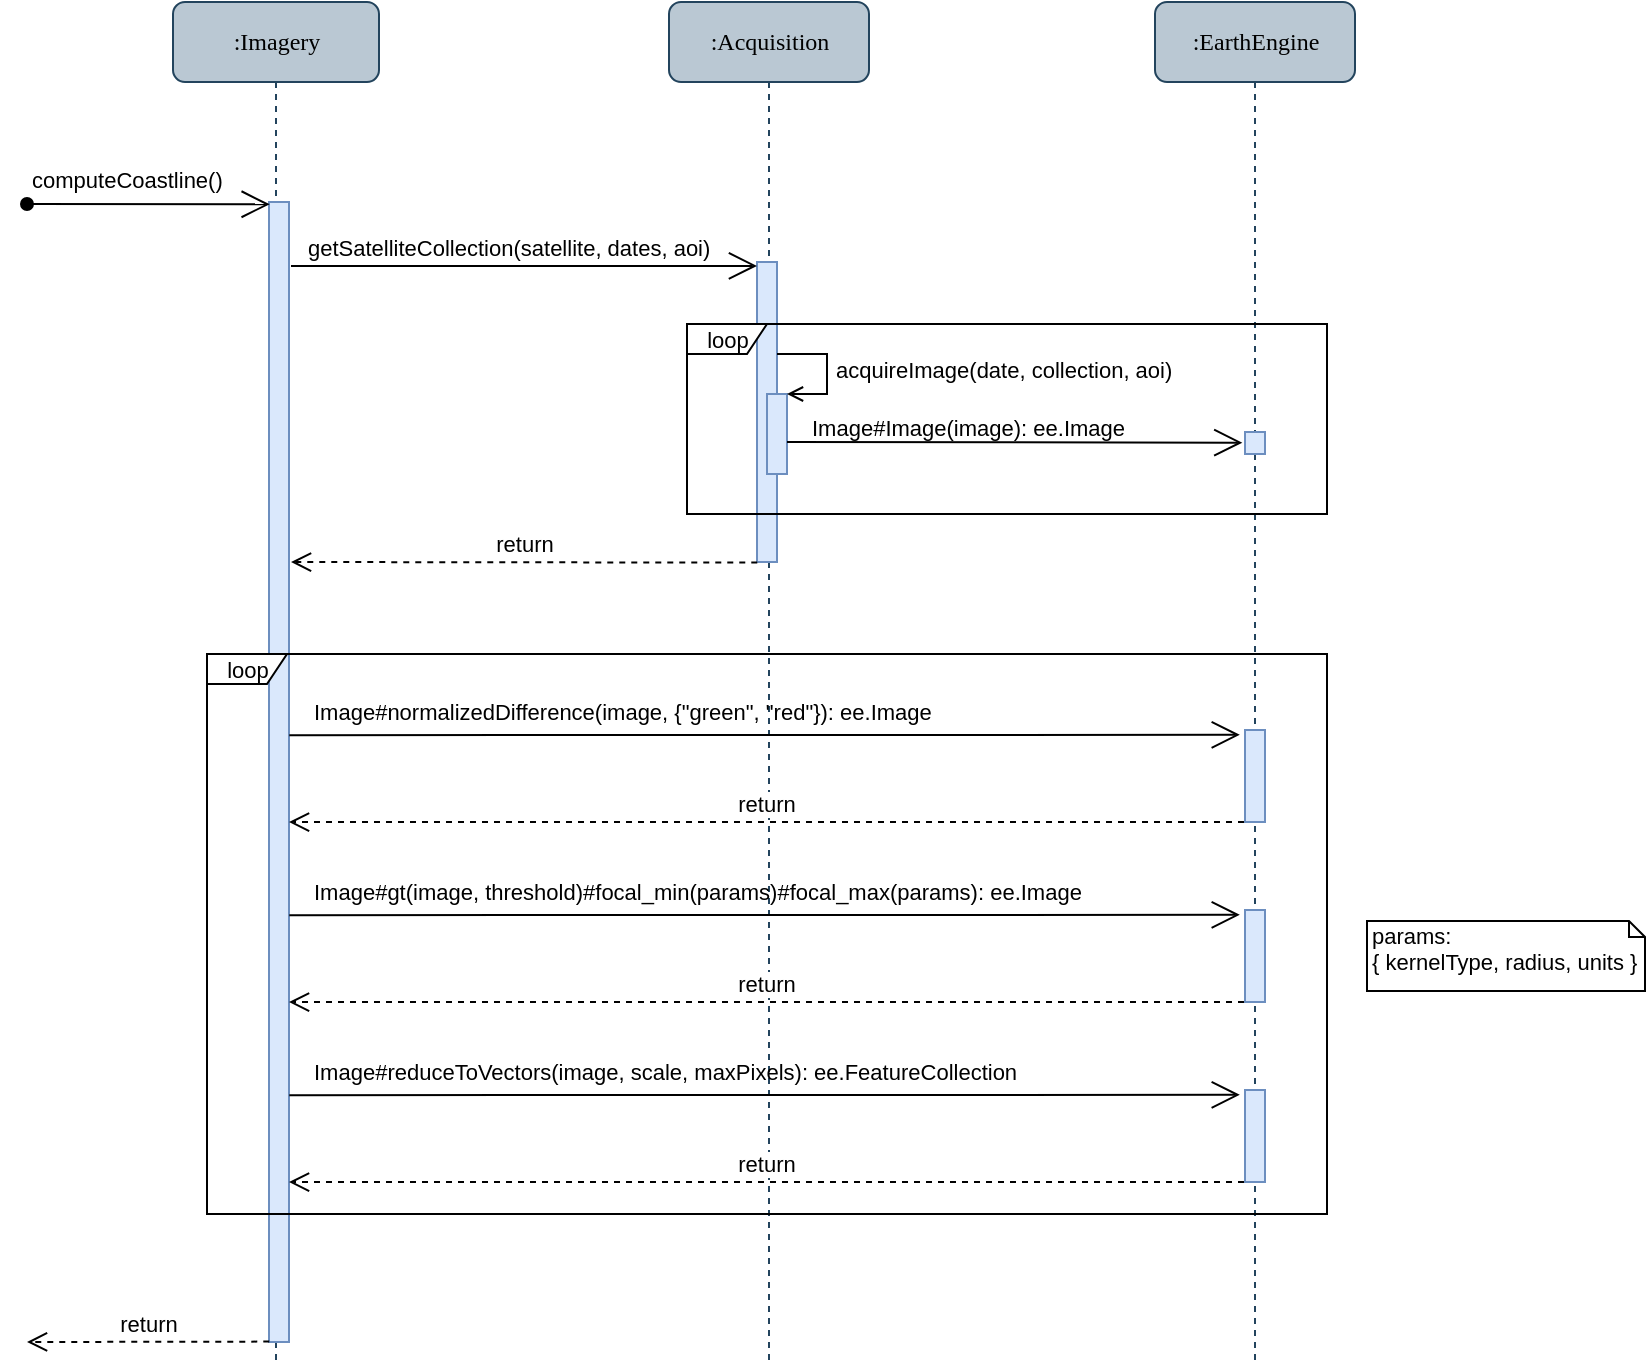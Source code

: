 <mxfile pages="1" version="11.2.9" type="device"><diagram name="sequence" id="13e1069c-82ec-6db2-03f1-153e76fe0fe0"><mxGraphModel dx="2031" dy="1089" grid="1" gridSize="10" guides="1" tooltips="1" connect="1" arrows="1" fold="1" page="1" pageScale="1" pageWidth="1100" pageHeight="850" background="#ffffff" math="0" shadow="0"><root><mxCell id="0"/><mxCell id="1" parent="0"/><mxCell id="7baba1c4bc27f4b0-8" value=":Imagery" style="shape=umlLifeline;perimeter=lifelinePerimeter;whiteSpace=wrap;html=1;container=1;collapsible=0;recursiveResize=0;outlineConnect=0;rounded=1;shadow=0;comic=0;labelBackgroundColor=none;strokeColor=#23445d;strokeWidth=1;fillColor=#bac8d3;fontFamily=Verdana;fontSize=12;align=center;" parent="1" vertex="1"><mxGeometry x="86.5" y="6" width="103" height="680" as="geometry"/></mxCell><mxCell id="7baba1c4bc27f4b0-9" value="" style="html=1;points=[];perimeter=orthogonalPerimeter;rounded=0;shadow=0;comic=0;labelBackgroundColor=none;strokeColor=#6c8ebf;strokeWidth=1;fillColor=#dae8fc;fontFamily=Verdana;fontSize=12;align=center;" parent="7baba1c4bc27f4b0-8" vertex="1"><mxGeometry x="48" y="100" width="10" height="570" as="geometry"/></mxCell><mxCell id="Nbv8HyM-VytdRdQHSwOe-4" value=":Acquisition" style="shape=umlLifeline;perimeter=lifelinePerimeter;whiteSpace=wrap;html=1;container=1;collapsible=0;recursiveResize=0;outlineConnect=0;rounded=1;shadow=0;comic=0;labelBackgroundColor=none;strokeColor=#23445d;strokeWidth=1;fillColor=#bac8d3;fontFamily=Verdana;fontSize=12;align=center;" vertex="1" parent="1"><mxGeometry x="334.5" y="6" width="100" height="680" as="geometry"/></mxCell><mxCell id="Nbv8HyM-VytdRdQHSwOe-5" value="" style="html=1;points=[];perimeter=orthogonalPerimeter;rounded=0;shadow=0;comic=0;labelBackgroundColor=none;strokeColor=#6c8ebf;strokeWidth=1;fillColor=#dae8fc;fontFamily=Verdana;fontSize=12;align=center;" vertex="1" parent="Nbv8HyM-VytdRdQHSwOe-4"><mxGeometry x="44" y="130" width="10" height="150" as="geometry"/></mxCell><mxCell id="Nbv8HyM-VytdRdQHSwOe-58" value="" style="html=1;points=[];perimeter=orthogonalPerimeter;fontSize=11;fillColor=#dae8fc;strokeColor=#6c8ebf;" vertex="1" parent="Nbv8HyM-VytdRdQHSwOe-4"><mxGeometry x="49" y="196" width="10" height="40" as="geometry"/></mxCell><mxCell id="Nbv8HyM-VytdRdQHSwOe-59" value="acquireImage(date, collection, aoi)" style="edgeStyle=orthogonalEdgeStyle;html=1;align=left;spacingLeft=2;endArrow=open;rounded=0;entryX=1;entryY=0;fontSize=11;endFill=0;" edge="1" target="Nbv8HyM-VytdRdQHSwOe-58" parent="Nbv8HyM-VytdRdQHSwOe-4"><mxGeometry relative="1" as="geometry"><mxPoint x="54" y="176" as="sourcePoint"/><Array as="points"><mxPoint x="79" y="176"/></Array></mxGeometry></mxCell><mxCell id="Nbv8HyM-VytdRdQHSwOe-21" value="" style="endArrow=open;endFill=1;endSize=12;html=1;entryX=0.036;entryY=0.002;entryDx=0;entryDy=0;entryPerimeter=0;startArrow=oval;startFill=1;" edge="1" parent="1" target="7baba1c4bc27f4b0-9"><mxGeometry width="160" relative="1" as="geometry"><mxPoint x="13.5" y="107" as="sourcePoint"/><mxPoint x="129.5" y="107" as="targetPoint"/></mxGeometry></mxCell><mxCell id="Nbv8HyM-VytdRdQHSwOe-22" value="computeCoastline()" style="text;html=1;resizable=0;points=[];autosize=1;align=left;verticalAlign=top;spacingTop=-4;fontSize=11;" vertex="1" parent="1"><mxGeometry x="13.5" y="86" width="110" height="10" as="geometry"/></mxCell><mxCell id="Nbv8HyM-VytdRdQHSwOe-40" value="" style="endArrow=open;endFill=1;endSize=12;html=1;entryX=0;entryY=0.013;entryDx=0;entryDy=0;entryPerimeter=0;" edge="1" parent="1" target="Nbv8HyM-VytdRdQHSwOe-5"><mxGeometry width="160" relative="1" as="geometry"><mxPoint x="145.5" y="138" as="sourcePoint"/><mxPoint x="498" y="142.5" as="targetPoint"/></mxGeometry></mxCell><mxCell id="Nbv8HyM-VytdRdQHSwOe-41" value="getSatelliteCollection(satellite, dates, aoi)" style="text;html=1;resizable=0;points=[];autosize=1;align=left;verticalAlign=top;spacingTop=-4;fontSize=11;" vertex="1" parent="1"><mxGeometry x="151.5" y="119.5" width="220" height="10" as="geometry"/></mxCell><mxCell id="Nbv8HyM-VytdRdQHSwOe-42" value="return" style="html=1;verticalAlign=bottom;endArrow=open;dashed=1;endSize=8;exitX=0.014;exitY=1.002;exitDx=0;exitDy=0;exitPerimeter=0;" edge="1" parent="1" source="Nbv8HyM-VytdRdQHSwOe-5"><mxGeometry relative="1" as="geometry"><mxPoint x="145.5" y="286" as="targetPoint"/><mxPoint x="372" y="183" as="sourcePoint"/></mxGeometry></mxCell><mxCell id="Nbv8HyM-VytdRdQHSwOe-55" value="params:&lt;br&gt;{ kernelType, radius, units }" style="shape=note;whiteSpace=wrap;html=1;size=8;verticalAlign=top;align=left;spacingTop=-6;fontSize=11;" vertex="1" parent="1"><mxGeometry x="683.5" y="465.5" width="139" height="35" as="geometry"/></mxCell><mxCell id="Nbv8HyM-VytdRdQHSwOe-61" value=":EarthEngine" style="shape=umlLifeline;perimeter=lifelinePerimeter;whiteSpace=wrap;html=1;container=1;collapsible=0;recursiveResize=0;outlineConnect=0;rounded=1;shadow=0;comic=0;labelBackgroundColor=none;strokeColor=#23445d;strokeWidth=1;fillColor=#bac8d3;fontFamily=Verdana;fontSize=12;align=center;" vertex="1" parent="1"><mxGeometry x="577.5" y="6" width="100" height="680" as="geometry"/></mxCell><mxCell id="Nbv8HyM-VytdRdQHSwOe-62" value="" style="html=1;points=[];perimeter=orthogonalPerimeter;rounded=0;shadow=0;comic=0;labelBackgroundColor=none;strokeColor=#6c8ebf;strokeWidth=1;fillColor=#dae8fc;fontFamily=Verdana;fontSize=12;align=center;" vertex="1" parent="Nbv8HyM-VytdRdQHSwOe-61"><mxGeometry x="45" y="215" width="10" height="11" as="geometry"/></mxCell><mxCell id="Nbv8HyM-VytdRdQHSwOe-68" value="" style="html=1;points=[];perimeter=orthogonalPerimeter;rounded=0;shadow=0;comic=0;labelBackgroundColor=none;strokeColor=#6c8ebf;strokeWidth=1;fillColor=#dae8fc;fontFamily=Verdana;fontSize=12;align=center;" vertex="1" parent="Nbv8HyM-VytdRdQHSwOe-61"><mxGeometry x="45" y="364" width="10" height="46" as="geometry"/></mxCell><mxCell id="Nbv8HyM-VytdRdQHSwOe-83" value="" style="html=1;points=[];perimeter=orthogonalPerimeter;rounded=0;shadow=0;comic=0;labelBackgroundColor=none;strokeColor=#6c8ebf;strokeWidth=1;fillColor=#dae8fc;fontFamily=Verdana;fontSize=12;align=center;" vertex="1" parent="Nbv8HyM-VytdRdQHSwOe-61"><mxGeometry x="45" y="454" width="10" height="46" as="geometry"/></mxCell><mxCell id="Nbv8HyM-VytdRdQHSwOe-86" value="" style="html=1;points=[];perimeter=orthogonalPerimeter;rounded=0;shadow=0;comic=0;labelBackgroundColor=none;strokeColor=#6c8ebf;strokeWidth=1;fillColor=#dae8fc;fontFamily=Verdana;fontSize=12;align=center;" vertex="1" parent="Nbv8HyM-VytdRdQHSwOe-61"><mxGeometry x="45" y="544" width="10" height="46" as="geometry"/></mxCell><mxCell id="Nbv8HyM-VytdRdQHSwOe-65" value="" style="endArrow=open;endFill=1;endSize=12;html=1;entryX=-0.133;entryY=0.485;entryDx=0;entryDy=0;entryPerimeter=0;exitX=1;exitY=0.6;exitDx=0;exitDy=0;exitPerimeter=0;" edge="1" parent="1" source="Nbv8HyM-VytdRdQHSwOe-58" target="Nbv8HyM-VytdRdQHSwOe-62"><mxGeometry width="160" relative="1" as="geometry"><mxPoint x="399.5" y="233" as="sourcePoint"/><mxPoint x="632.5" y="232.95" as="targetPoint"/></mxGeometry></mxCell><mxCell id="Nbv8HyM-VytdRdQHSwOe-66" value="Image#Image(image): ee.Image" style="text;html=1;resizable=0;points=[];autosize=1;align=left;verticalAlign=top;spacingTop=-4;fontSize=11;" vertex="1" parent="1"><mxGeometry x="403.5" y="209.5" width="170" height="10" as="geometry"/></mxCell><mxCell id="Nbv8HyM-VytdRdQHSwOe-67" value="" style="endArrow=open;endFill=1;endSize=12;html=1;exitX=1.064;exitY=0.001;exitDx=0;exitDy=0;exitPerimeter=0;entryX=-0.259;entryY=0.027;entryDx=0;entryDy=0;entryPerimeter=0;" edge="1" parent="1"><mxGeometry width="160" relative="1" as="geometry"><mxPoint x="144.64" y="372.57" as="sourcePoint"/><mxPoint x="619.91" y="372.43" as="targetPoint"/></mxGeometry></mxCell><mxCell id="Nbv8HyM-VytdRdQHSwOe-70" value="Image#normalizedDifference(image, {&quot;green&quot;, &quot;red&quot;}): ee.Image" style="text;html=1;resizable=0;points=[];autosize=1;align=left;verticalAlign=top;spacingTop=-4;fontSize=11;" vertex="1" parent="1"><mxGeometry x="154.5" y="352" width="320" height="10" as="geometry"/></mxCell><mxCell id="Nbv8HyM-VytdRdQHSwOe-73" value="return" style="html=1;verticalAlign=bottom;endArrow=open;dashed=1;endSize=8;" edge="1" parent="1"><mxGeometry relative="1" as="geometry"><mxPoint x="144.5" y="416.01" as="targetPoint"/><mxPoint x="622.0" y="416" as="sourcePoint"/><Array as="points"><mxPoint x="548.5" y="416"/></Array></mxGeometry></mxCell><mxCell id="Nbv8HyM-VytdRdQHSwOe-80" value="Image#gt(image, threshold)#focal_min(params)#focal_max(params): ee.Image" style="text;html=1;resizable=0;points=[];autosize=1;align=left;verticalAlign=top;spacingTop=-4;fontSize=11;" vertex="1" parent="1"><mxGeometry x="154.5" y="442" width="400" height="10" as="geometry"/></mxCell><mxCell id="Nbv8HyM-VytdRdQHSwOe-81" value="" style="endArrow=open;endFill=1;endSize=12;html=1;exitX=1.064;exitY=0.001;exitDx=0;exitDy=0;exitPerimeter=0;entryX=-0.259;entryY=0.027;entryDx=0;entryDy=0;entryPerimeter=0;" edge="1" parent="1"><mxGeometry width="160" relative="1" as="geometry"><mxPoint x="144.64" y="462.57" as="sourcePoint"/><mxPoint x="619.91" y="462.43" as="targetPoint"/></mxGeometry></mxCell><mxCell id="Nbv8HyM-VytdRdQHSwOe-82" value="return" style="html=1;verticalAlign=bottom;endArrow=open;dashed=1;endSize=8;" edge="1" parent="1"><mxGeometry relative="1" as="geometry"><mxPoint x="144.5" y="506.01" as="targetPoint"/><mxPoint x="622.0" y="506" as="sourcePoint"/><Array as="points"><mxPoint x="548.5" y="506"/></Array></mxGeometry></mxCell><mxCell id="Nbv8HyM-VytdRdQHSwOe-84" value="Image#reduceToVectors(image, scale, maxPixels): ee.FeatureCollection" style="text;html=1;resizable=0;points=[];autosize=1;align=left;verticalAlign=top;spacingTop=-4;fontSize=11;" vertex="1" parent="1"><mxGeometry x="154.5" y="532" width="370" height="10" as="geometry"/></mxCell><mxCell id="Nbv8HyM-VytdRdQHSwOe-85" value="" style="endArrow=open;endFill=1;endSize=12;html=1;exitX=1.064;exitY=0.001;exitDx=0;exitDy=0;exitPerimeter=0;entryX=-0.259;entryY=0.027;entryDx=0;entryDy=0;entryPerimeter=0;" edge="1" parent="1"><mxGeometry width="160" relative="1" as="geometry"><mxPoint x="144.64" y="552.57" as="sourcePoint"/><mxPoint x="619.91" y="552.43" as="targetPoint"/></mxGeometry></mxCell><mxCell id="Nbv8HyM-VytdRdQHSwOe-87" value="return" style="html=1;verticalAlign=bottom;endArrow=open;dashed=1;endSize=8;" edge="1" parent="1"><mxGeometry relative="1" as="geometry"><mxPoint x="144.5" y="596.01" as="targetPoint"/><mxPoint x="622.0" y="596" as="sourcePoint"/><Array as="points"><mxPoint x="548.5" y="596"/></Array></mxGeometry></mxCell><mxCell id="Nbv8HyM-VytdRdQHSwOe-88" value="return" style="html=1;verticalAlign=bottom;endArrow=open;dashed=1;endSize=8;exitX=0.014;exitY=1.002;exitDx=0;exitDy=0;exitPerimeter=0;" edge="1" parent="1"><mxGeometry relative="1" as="geometry"><mxPoint x="13.5" y="676" as="targetPoint"/><mxPoint x="134.64" y="675.8" as="sourcePoint"/></mxGeometry></mxCell><mxCell id="Nbv8HyM-VytdRdQHSwOe-71" value="loop" style="shape=umlFrame;whiteSpace=wrap;html=1;fontSize=11;width=40;height=15;" vertex="1" parent="1"><mxGeometry x="103.5" y="332" width="560" height="280" as="geometry"/></mxCell><mxCell id="Nbv8HyM-VytdRdQHSwOe-60" value="loop" style="shape=umlFrame;whiteSpace=wrap;html=1;fontSize=11;width=40;height=15;" vertex="1" parent="1"><mxGeometry x="343.5" y="167" width="320" height="95" as="geometry"/></mxCell></root></mxGraphModel></diagram></mxfile>